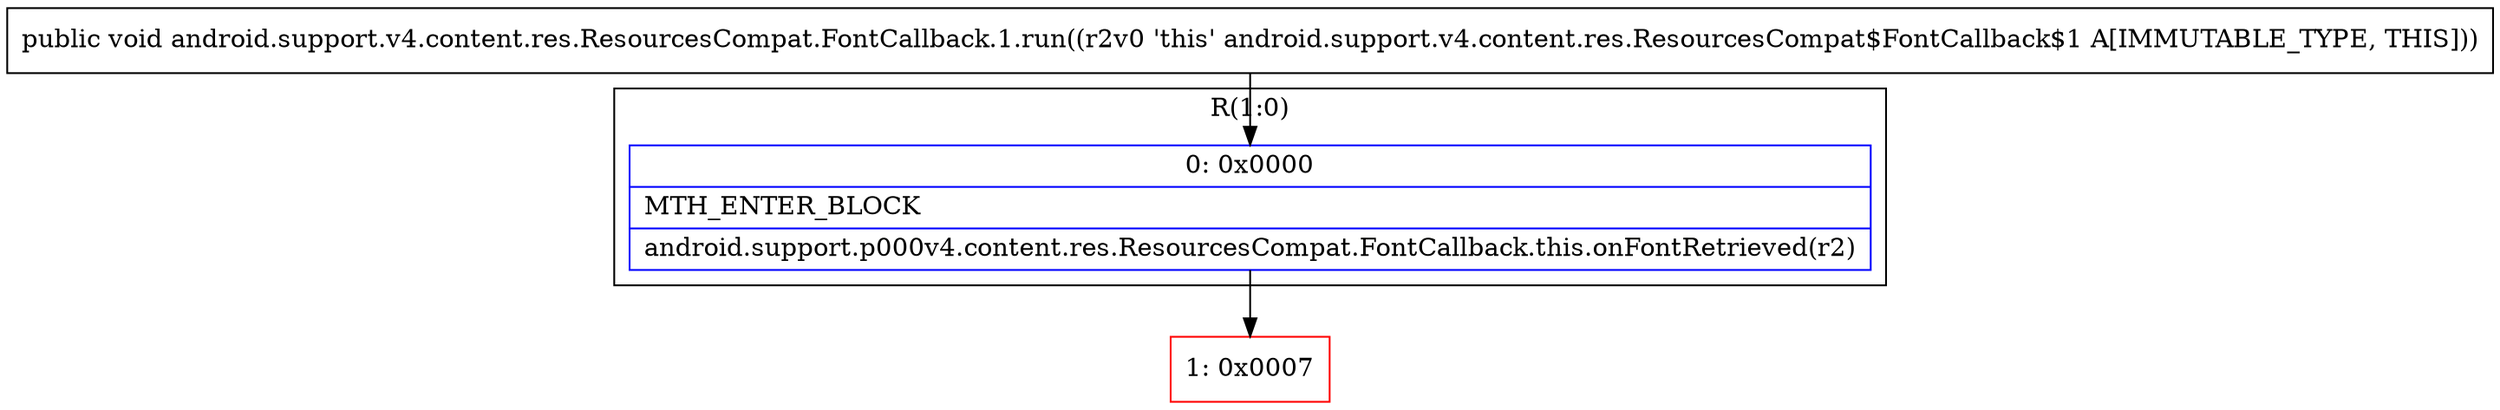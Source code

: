digraph "CFG forandroid.support.v4.content.res.ResourcesCompat.FontCallback.1.run()V" {
subgraph cluster_Region_550731055 {
label = "R(1:0)";
node [shape=record,color=blue];
Node_0 [shape=record,label="{0\:\ 0x0000|MTH_ENTER_BLOCK\l|android.support.p000v4.content.res.ResourcesCompat.FontCallback.this.onFontRetrieved(r2)\l}"];
}
Node_1 [shape=record,color=red,label="{1\:\ 0x0007}"];
MethodNode[shape=record,label="{public void android.support.v4.content.res.ResourcesCompat.FontCallback.1.run((r2v0 'this' android.support.v4.content.res.ResourcesCompat$FontCallback$1 A[IMMUTABLE_TYPE, THIS])) }"];
MethodNode -> Node_0;
Node_0 -> Node_1;
}

